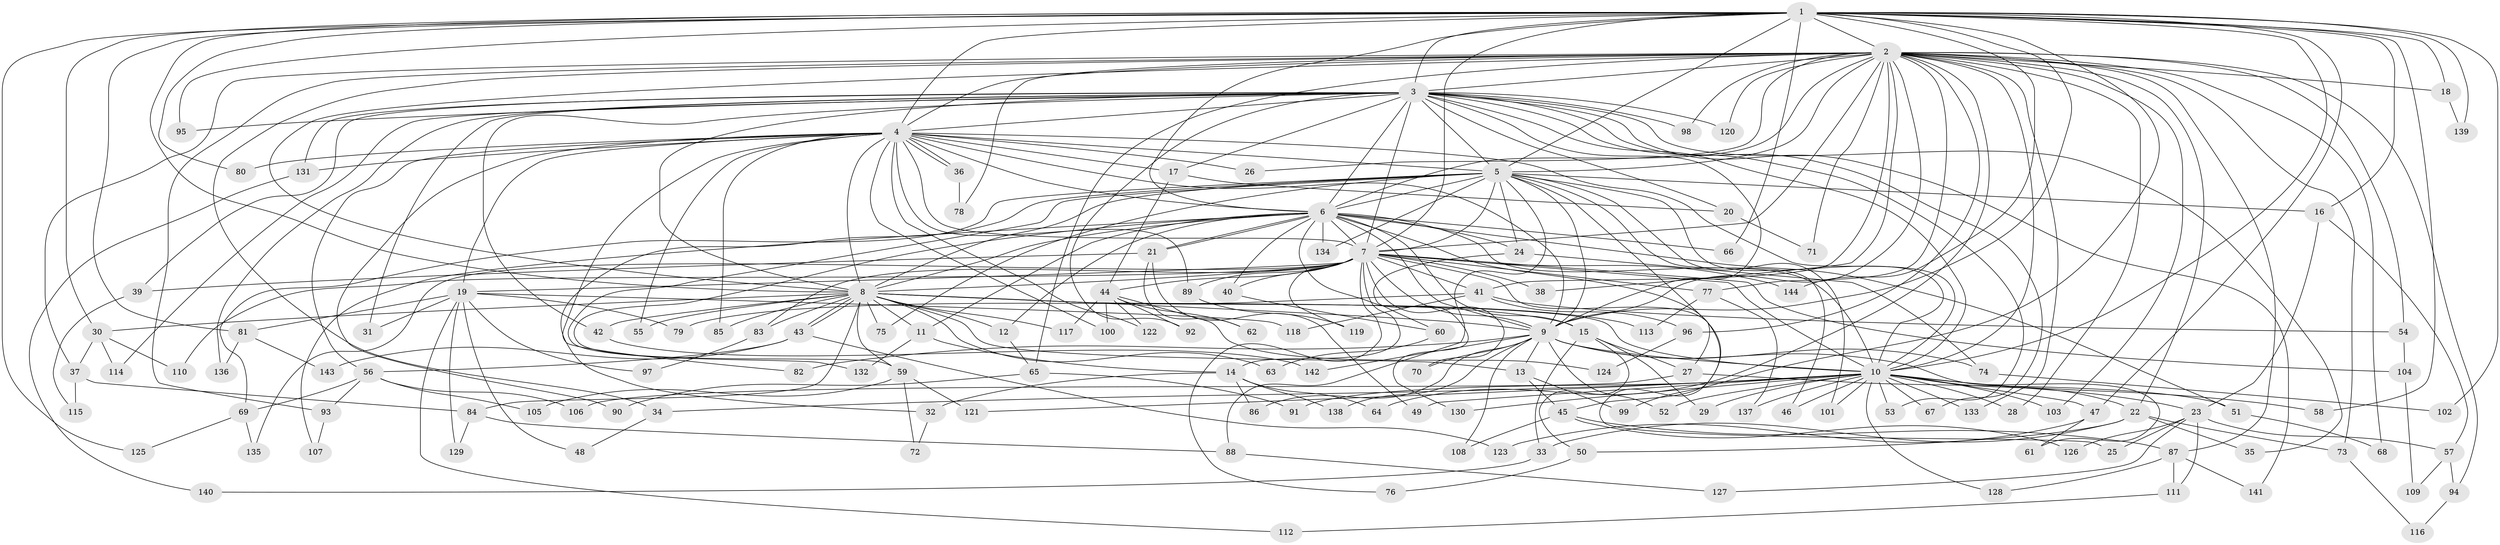// coarse degree distribution, {4: 0.19444444444444445, 7: 0.013888888888888888, 23: 0.013888888888888888, 3: 0.25, 10: 0.013888888888888888, 19: 0.027777777777777776, 6: 0.041666666666666664, 21: 0.027777777777777776, 5: 0.09722222222222222, 2: 0.25, 15: 0.027777777777777776, 29: 0.013888888888888888, 8: 0.013888888888888888, 26: 0.013888888888888888}
// Generated by graph-tools (version 1.1) at 2025/36/03/04/25 23:36:27]
// undirected, 144 vertices, 313 edges
graph export_dot {
  node [color=gray90,style=filled];
  1;
  2;
  3;
  4;
  5;
  6;
  7;
  8;
  9;
  10;
  11;
  12;
  13;
  14;
  15;
  16;
  17;
  18;
  19;
  20;
  21;
  22;
  23;
  24;
  25;
  26;
  27;
  28;
  29;
  30;
  31;
  32;
  33;
  34;
  35;
  36;
  37;
  38;
  39;
  40;
  41;
  42;
  43;
  44;
  45;
  46;
  47;
  48;
  49;
  50;
  51;
  52;
  53;
  54;
  55;
  56;
  57;
  58;
  59;
  60;
  61;
  62;
  63;
  64;
  65;
  66;
  67;
  68;
  69;
  70;
  71;
  72;
  73;
  74;
  75;
  76;
  77;
  78;
  79;
  80;
  81;
  82;
  83;
  84;
  85;
  86;
  87;
  88;
  89;
  90;
  91;
  92;
  93;
  94;
  95;
  96;
  97;
  98;
  99;
  100;
  101;
  102;
  103;
  104;
  105;
  106;
  107;
  108;
  109;
  110;
  111;
  112;
  113;
  114;
  115;
  116;
  117;
  118;
  119;
  120;
  121;
  122;
  123;
  124;
  125;
  126;
  127;
  128;
  129;
  130;
  131;
  132;
  133;
  134;
  135;
  136;
  137;
  138;
  139;
  140;
  141;
  142;
  143;
  144;
  1 -- 2;
  1 -- 3;
  1 -- 4;
  1 -- 5;
  1 -- 6;
  1 -- 7;
  1 -- 8;
  1 -- 9;
  1 -- 10;
  1 -- 16;
  1 -- 18;
  1 -- 30;
  1 -- 47;
  1 -- 58;
  1 -- 66;
  1 -- 80;
  1 -- 81;
  1 -- 95;
  1 -- 99;
  1 -- 102;
  1 -- 125;
  1 -- 139;
  1 -- 144;
  2 -- 3;
  2 -- 4;
  2 -- 5;
  2 -- 6;
  2 -- 7;
  2 -- 8;
  2 -- 9;
  2 -- 10;
  2 -- 18;
  2 -- 22;
  2 -- 26;
  2 -- 28;
  2 -- 34;
  2 -- 37;
  2 -- 38;
  2 -- 41;
  2 -- 54;
  2 -- 64;
  2 -- 65;
  2 -- 68;
  2 -- 71;
  2 -- 73;
  2 -- 77;
  2 -- 78;
  2 -- 87;
  2 -- 93;
  2 -- 94;
  2 -- 96;
  2 -- 98;
  2 -- 103;
  2 -- 120;
  2 -- 133;
  3 -- 4;
  3 -- 5;
  3 -- 6;
  3 -- 7;
  3 -- 8;
  3 -- 9;
  3 -- 10;
  3 -- 17;
  3 -- 20;
  3 -- 31;
  3 -- 35;
  3 -- 39;
  3 -- 42;
  3 -- 53;
  3 -- 67;
  3 -- 92;
  3 -- 95;
  3 -- 98;
  3 -- 114;
  3 -- 120;
  3 -- 131;
  3 -- 136;
  3 -- 141;
  4 -- 5;
  4 -- 6;
  4 -- 7;
  4 -- 8;
  4 -- 9;
  4 -- 10;
  4 -- 17;
  4 -- 19;
  4 -- 26;
  4 -- 36;
  4 -- 36;
  4 -- 55;
  4 -- 56;
  4 -- 80;
  4 -- 82;
  4 -- 85;
  4 -- 89;
  4 -- 90;
  4 -- 100;
  4 -- 122;
  4 -- 131;
  5 -- 6;
  5 -- 7;
  5 -- 8;
  5 -- 9;
  5 -- 10;
  5 -- 16;
  5 -- 24;
  5 -- 27;
  5 -- 32;
  5 -- 46;
  5 -- 69;
  5 -- 75;
  5 -- 88;
  5 -- 101;
  5 -- 132;
  5 -- 134;
  6 -- 7;
  6 -- 8;
  6 -- 9;
  6 -- 10;
  6 -- 11;
  6 -- 12;
  6 -- 15;
  6 -- 21;
  6 -- 21;
  6 -- 24;
  6 -- 40;
  6 -- 45;
  6 -- 51;
  6 -- 59;
  6 -- 66;
  6 -- 107;
  6 -- 130;
  6 -- 134;
  7 -- 8;
  7 -- 9;
  7 -- 10;
  7 -- 14;
  7 -- 19;
  7 -- 25;
  7 -- 38;
  7 -- 40;
  7 -- 41;
  7 -- 44;
  7 -- 70;
  7 -- 76;
  7 -- 77;
  7 -- 83;
  7 -- 89;
  7 -- 104;
  7 -- 110;
  7 -- 119;
  7 -- 135;
  7 -- 144;
  8 -- 9;
  8 -- 10;
  8 -- 11;
  8 -- 12;
  8 -- 13;
  8 -- 15;
  8 -- 30;
  8 -- 42;
  8 -- 43;
  8 -- 43;
  8 -- 55;
  8 -- 59;
  8 -- 63;
  8 -- 75;
  8 -- 83;
  8 -- 84;
  8 -- 85;
  8 -- 113;
  8 -- 117;
  9 -- 10;
  9 -- 13;
  9 -- 52;
  9 -- 61;
  9 -- 70;
  9 -- 74;
  9 -- 82;
  9 -- 86;
  9 -- 108;
  9 -- 138;
  9 -- 142;
  10 -- 22;
  10 -- 23;
  10 -- 28;
  10 -- 29;
  10 -- 34;
  10 -- 46;
  10 -- 47;
  10 -- 49;
  10 -- 52;
  10 -- 53;
  10 -- 58;
  10 -- 67;
  10 -- 91;
  10 -- 101;
  10 -- 103;
  10 -- 121;
  10 -- 128;
  10 -- 130;
  10 -- 133;
  10 -- 137;
  11 -- 14;
  11 -- 132;
  12 -- 65;
  13 -- 45;
  13 -- 99;
  14 -- 32;
  14 -- 64;
  14 -- 86;
  14 -- 138;
  15 -- 27;
  15 -- 29;
  15 -- 33;
  15 -- 50;
  16 -- 23;
  16 -- 57;
  17 -- 20;
  17 -- 44;
  18 -- 139;
  19 -- 31;
  19 -- 48;
  19 -- 79;
  19 -- 81;
  19 -- 97;
  19 -- 112;
  19 -- 118;
  19 -- 129;
  20 -- 71;
  21 -- 39;
  21 -- 49;
  21 -- 62;
  22 -- 33;
  22 -- 35;
  22 -- 50;
  22 -- 73;
  23 -- 25;
  23 -- 57;
  23 -- 111;
  23 -- 126;
  23 -- 127;
  24 -- 60;
  24 -- 74;
  27 -- 51;
  27 -- 106;
  30 -- 37;
  30 -- 110;
  30 -- 114;
  32 -- 72;
  33 -- 140;
  34 -- 48;
  36 -- 78;
  37 -- 84;
  37 -- 115;
  39 -- 115;
  40 -- 60;
  41 -- 54;
  41 -- 79;
  41 -- 96;
  41 -- 118;
  42 -- 142;
  43 -- 56;
  43 -- 123;
  43 -- 143;
  44 -- 62;
  44 -- 92;
  44 -- 100;
  44 -- 117;
  44 -- 122;
  44 -- 124;
  45 -- 87;
  45 -- 108;
  45 -- 126;
  47 -- 61;
  47 -- 123;
  50 -- 76;
  51 -- 68;
  54 -- 104;
  56 -- 69;
  56 -- 93;
  56 -- 105;
  56 -- 106;
  57 -- 94;
  57 -- 109;
  59 -- 72;
  59 -- 105;
  59 -- 121;
  60 -- 63;
  65 -- 90;
  65 -- 91;
  69 -- 125;
  69 -- 135;
  73 -- 116;
  74 -- 102;
  77 -- 113;
  77 -- 137;
  81 -- 136;
  81 -- 143;
  83 -- 97;
  84 -- 88;
  84 -- 129;
  87 -- 111;
  87 -- 128;
  87 -- 141;
  88 -- 127;
  89 -- 119;
  93 -- 107;
  94 -- 116;
  96 -- 124;
  104 -- 109;
  111 -- 112;
  131 -- 140;
}
